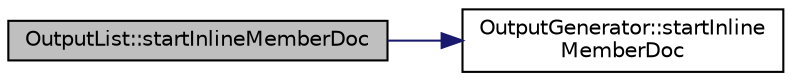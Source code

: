 digraph "OutputList::startInlineMemberDoc"
{
 // LATEX_PDF_SIZE
  edge [fontname="Helvetica",fontsize="10",labelfontname="Helvetica",labelfontsize="10"];
  node [fontname="Helvetica",fontsize="10",shape=record];
  rankdir="LR";
  Node1 [label="OutputList::startInlineMemberDoc",height=0.2,width=0.4,color="black", fillcolor="grey75", style="filled", fontcolor="black",tooltip=" "];
  Node1 -> Node2 [color="midnightblue",fontsize="10",style="solid",fontname="Helvetica"];
  Node2 [label="OutputGenerator::startInline\lMemberDoc",height=0.2,width=0.4,color="black", fillcolor="white", style="filled",URL="$classOutputGenerator.html#a6f40ca8e90e8167136b678efbe6bf131",tooltip=" "];
}
